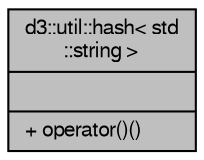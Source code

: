 digraph "d3::util::hash&lt; std::string &gt;"
{
  edge [fontname="FreeSans",fontsize="10",labelfontname="FreeSans",labelfontsize="10"];
  node [fontname="FreeSans",fontsize="10",shape=record];
  Node1 [label="{d3::util::hash\< std\l::string \>\n||+ operator()()\l}",height=0.2,width=0.4,color="black", fillcolor="grey75", style="filled" fontcolor="black"];
}
